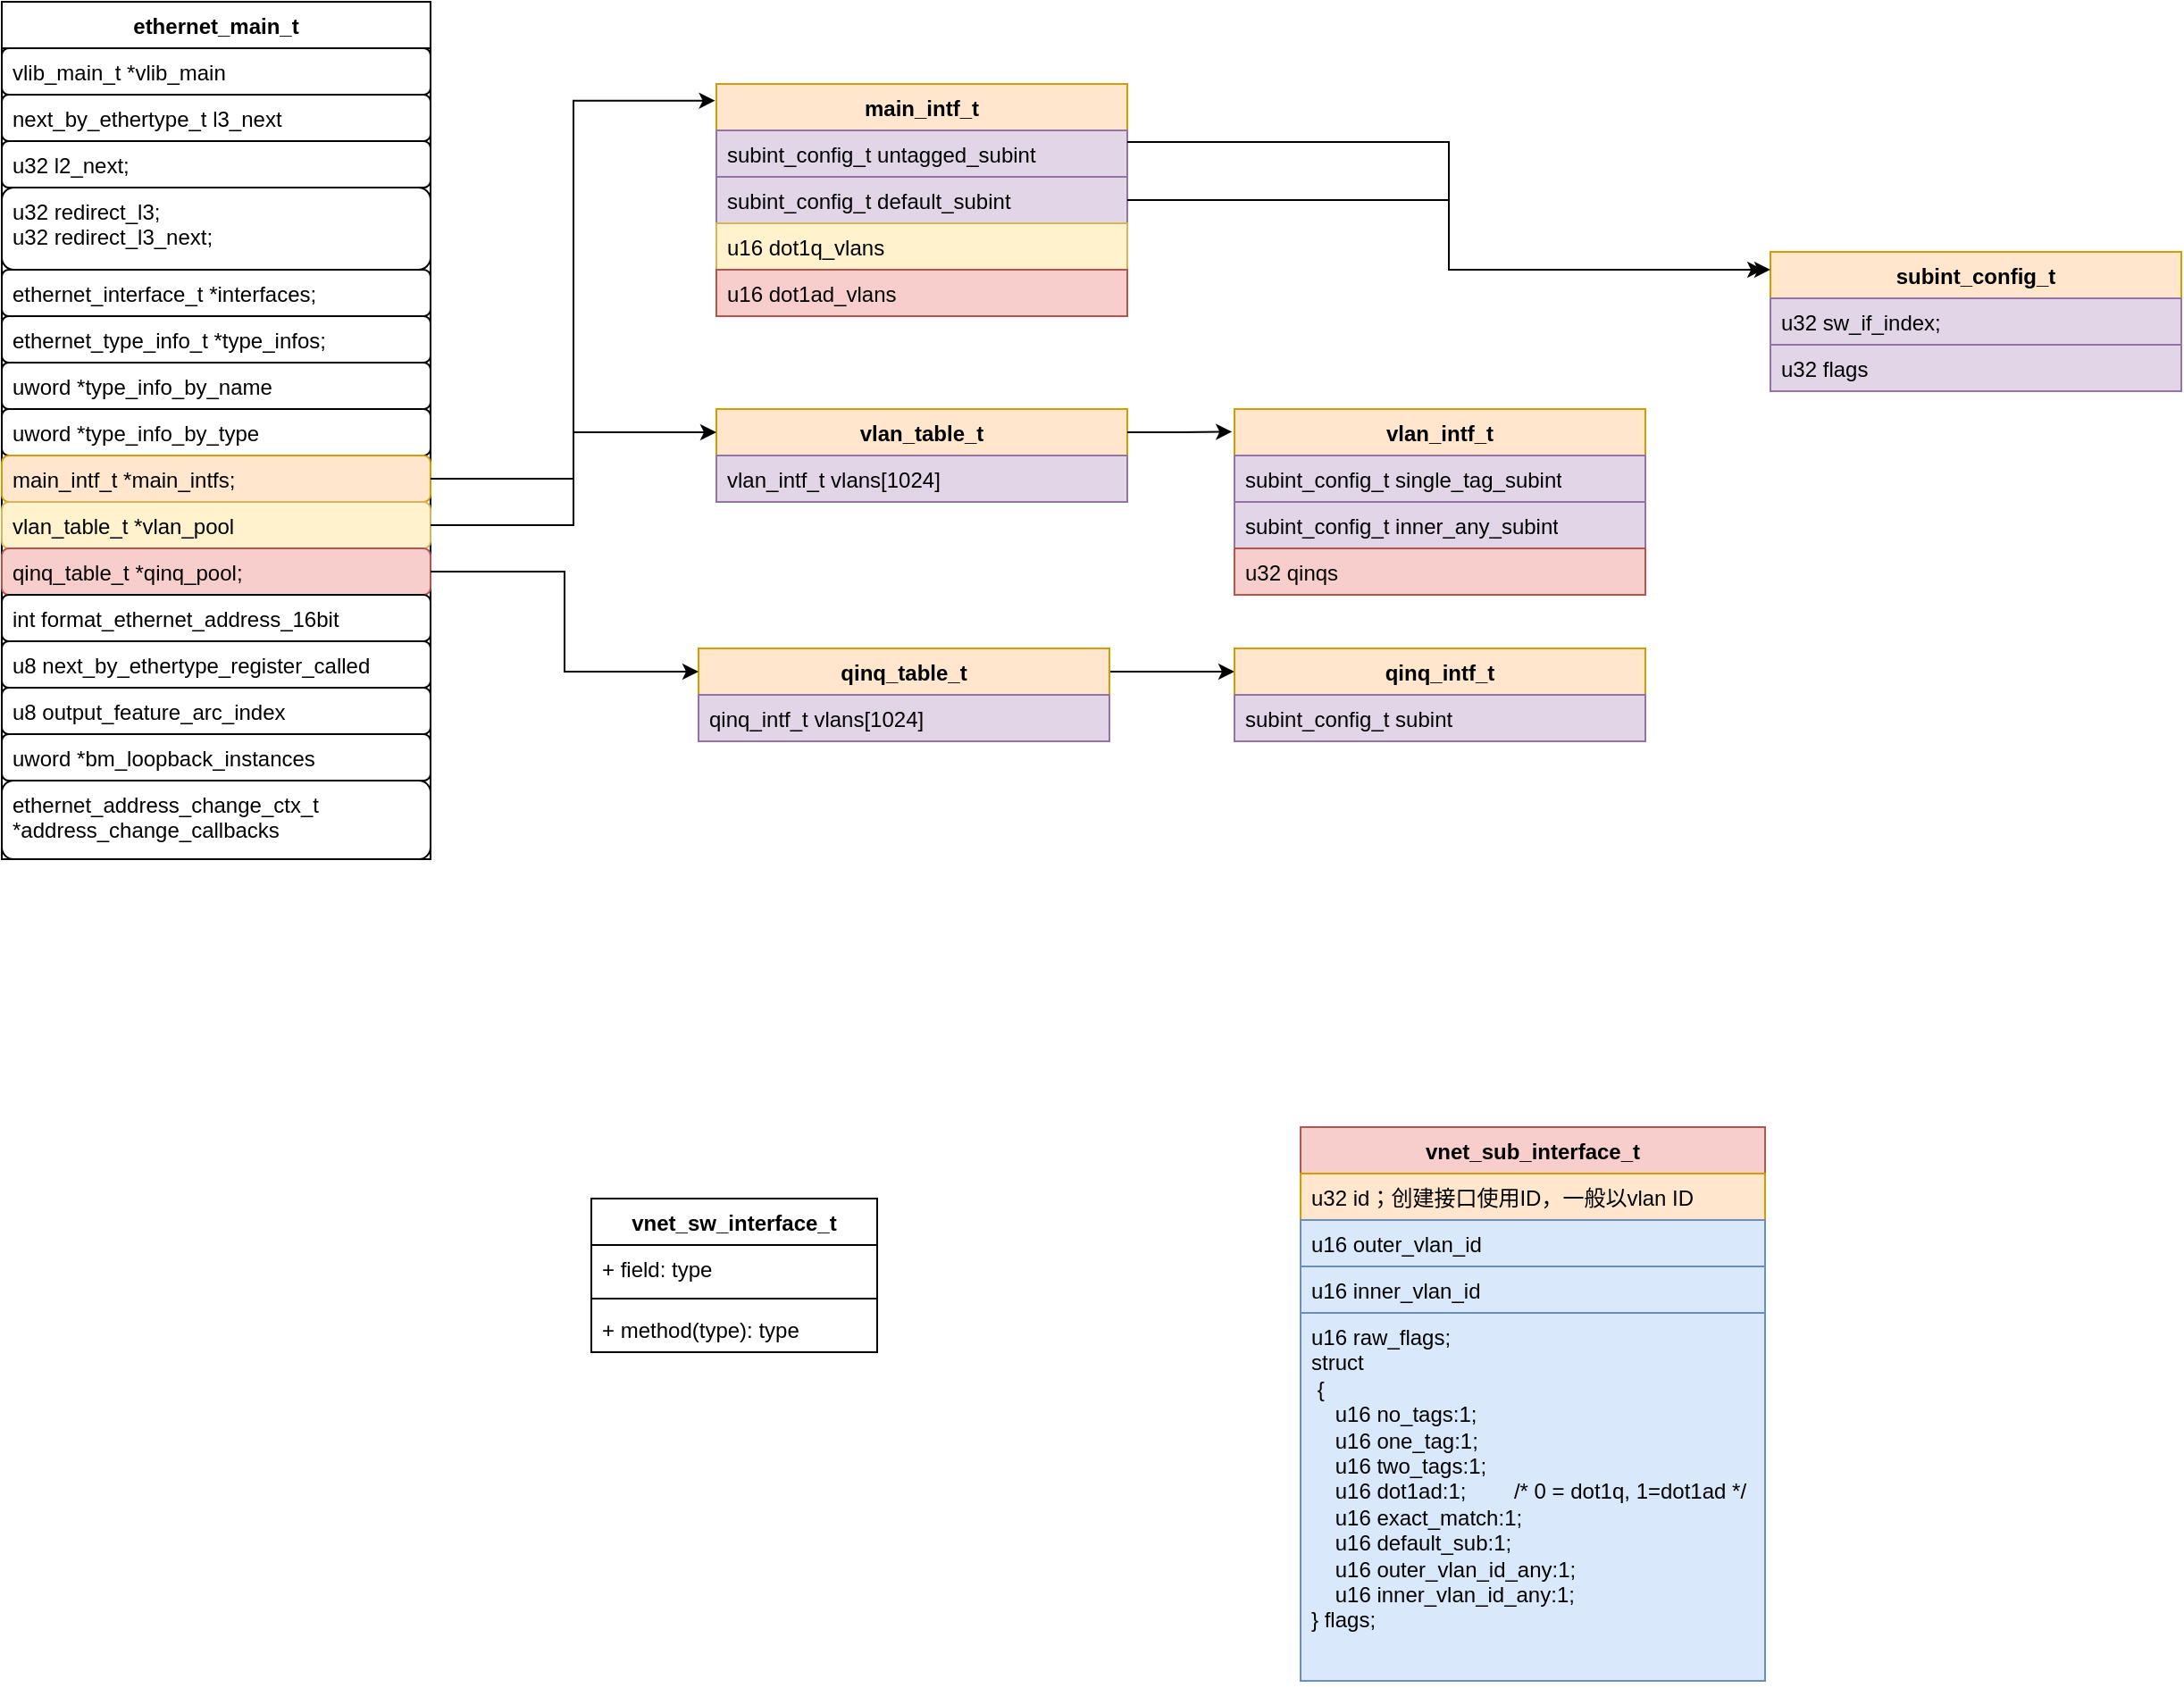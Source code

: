<mxfile version="22.1.17" type="github">
  <diagram name="第 1 页" id="XMRFgrRb3AEoOU9a7_yg">
    <mxGraphModel dx="2074" dy="1106" grid="1" gridSize="10" guides="1" tooltips="1" connect="1" arrows="1" fold="1" page="1" pageScale="1" pageWidth="827" pageHeight="1169" math="0" shadow="0">
      <root>
        <mxCell id="0" />
        <mxCell id="1" parent="0" />
        <mxCell id="PQ3nd2OZXr9GBDzt29_k-1" value="ethernet_main_t" style="swimlane;fontStyle=1;align=center;verticalAlign=top;childLayout=stackLayout;horizontal=1;startSize=26;horizontalStack=0;resizeParent=1;resizeParentMax=0;resizeLast=0;collapsible=1;marginBottom=0;whiteSpace=wrap;html=1;" vertex="1" parent="1">
          <mxGeometry x="100" y="60" width="240" height="480" as="geometry" />
        </mxCell>
        <mxCell id="PQ3nd2OZXr9GBDzt29_k-2" value="vlib_main_t *vlib_main" style="text;strokeColor=default;fillColor=none;align=left;verticalAlign=top;spacingLeft=4;spacingRight=4;overflow=hidden;rotatable=0;points=[[0,0.5],[1,0.5]];portConstraint=eastwest;whiteSpace=wrap;html=1;rounded=1;" vertex="1" parent="PQ3nd2OZXr9GBDzt29_k-1">
          <mxGeometry y="26" width="240" height="26" as="geometry" />
        </mxCell>
        <mxCell id="PQ3nd2OZXr9GBDzt29_k-4" value="next_by_ethertype_t l3_next" style="text;strokeColor=default;fillColor=none;align=left;verticalAlign=top;spacingLeft=4;spacingRight=4;overflow=hidden;rotatable=0;points=[[0,0.5],[1,0.5]];portConstraint=eastwest;whiteSpace=wrap;html=1;rounded=1;" vertex="1" parent="PQ3nd2OZXr9GBDzt29_k-1">
          <mxGeometry y="52" width="240" height="26" as="geometry" />
        </mxCell>
        <mxCell id="PQ3nd2OZXr9GBDzt29_k-5" value="u32 l2_next;" style="text;strokeColor=default;fillColor=none;align=left;verticalAlign=top;spacingLeft=4;spacingRight=4;overflow=hidden;rotatable=0;points=[[0,0.5],[1,0.5]];portConstraint=eastwest;whiteSpace=wrap;html=1;rounded=1;" vertex="1" parent="PQ3nd2OZXr9GBDzt29_k-1">
          <mxGeometry y="78" width="240" height="26" as="geometry" />
        </mxCell>
        <mxCell id="PQ3nd2OZXr9GBDzt29_k-6" value="&lt;div&gt;u32 redirect_l3;&lt;/div&gt;&lt;div&gt;u32 redirect_l3_next;&lt;/div&gt;" style="text;strokeColor=default;fillColor=none;align=left;verticalAlign=top;spacingLeft=4;spacingRight=4;overflow=hidden;rotatable=0;points=[[0,0.5],[1,0.5]];portConstraint=eastwest;whiteSpace=wrap;html=1;rounded=1;" vertex="1" parent="PQ3nd2OZXr9GBDzt29_k-1">
          <mxGeometry y="104" width="240" height="46" as="geometry" />
        </mxCell>
        <mxCell id="PQ3nd2OZXr9GBDzt29_k-7" value="ethernet_interface_t *interfaces;" style="text;strokeColor=default;fillColor=none;align=left;verticalAlign=top;spacingLeft=4;spacingRight=4;overflow=hidden;rotatable=0;points=[[0,0.5],[1,0.5]];portConstraint=eastwest;whiteSpace=wrap;html=1;rounded=1;" vertex="1" parent="PQ3nd2OZXr9GBDzt29_k-1">
          <mxGeometry y="150" width="240" height="26" as="geometry" />
        </mxCell>
        <mxCell id="PQ3nd2OZXr9GBDzt29_k-8" value="ethernet_type_info_t *type_infos;" style="text;strokeColor=default;fillColor=none;align=left;verticalAlign=top;spacingLeft=4;spacingRight=4;overflow=hidden;rotatable=0;points=[[0,0.5],[1,0.5]];portConstraint=eastwest;whiteSpace=wrap;html=1;rounded=1;" vertex="1" parent="PQ3nd2OZXr9GBDzt29_k-1">
          <mxGeometry y="176" width="240" height="26" as="geometry" />
        </mxCell>
        <mxCell id="PQ3nd2OZXr9GBDzt29_k-9" value="uword *type_info_by_name" style="text;strokeColor=default;fillColor=none;align=left;verticalAlign=top;spacingLeft=4;spacingRight=4;overflow=hidden;rotatable=0;points=[[0,0.5],[1,0.5]];portConstraint=eastwest;whiteSpace=wrap;html=1;rounded=1;" vertex="1" parent="PQ3nd2OZXr9GBDzt29_k-1">
          <mxGeometry y="202" width="240" height="26" as="geometry" />
        </mxCell>
        <mxCell id="PQ3nd2OZXr9GBDzt29_k-10" value="uword *type_info_by_type" style="text;strokeColor=default;fillColor=none;align=left;verticalAlign=top;spacingLeft=4;spacingRight=4;overflow=hidden;rotatable=0;points=[[0,0.5],[1,0.5]];portConstraint=eastwest;whiteSpace=wrap;html=1;rounded=1;" vertex="1" parent="PQ3nd2OZXr9GBDzt29_k-1">
          <mxGeometry y="228" width="240" height="26" as="geometry" />
        </mxCell>
        <mxCell id="PQ3nd2OZXr9GBDzt29_k-11" value="main_intf_t *main_intfs;" style="text;strokeColor=#d79b00;fillColor=#ffe6cc;align=left;verticalAlign=top;spacingLeft=4;spacingRight=4;overflow=hidden;rotatable=0;points=[[0,0.5],[1,0.5]];portConstraint=eastwest;whiteSpace=wrap;html=1;rounded=1;" vertex="1" parent="PQ3nd2OZXr9GBDzt29_k-1">
          <mxGeometry y="254" width="240" height="26" as="geometry" />
        </mxCell>
        <mxCell id="PQ3nd2OZXr9GBDzt29_k-12" value="vlan_table_t *vlan_pool" style="text;strokeColor=#d6b656;fillColor=#fff2cc;align=left;verticalAlign=top;spacingLeft=4;spacingRight=4;overflow=hidden;rotatable=0;points=[[0,0.5],[1,0.5]];portConstraint=eastwest;whiteSpace=wrap;html=1;rounded=1;" vertex="1" parent="PQ3nd2OZXr9GBDzt29_k-1">
          <mxGeometry y="280" width="240" height="26" as="geometry" />
        </mxCell>
        <mxCell id="PQ3nd2OZXr9GBDzt29_k-13" value="qinq_table_t *qinq_pool;" style="text;strokeColor=#b85450;fillColor=#f8cecc;align=left;verticalAlign=top;spacingLeft=4;spacingRight=4;overflow=hidden;rotatable=0;points=[[0,0.5],[1,0.5]];portConstraint=eastwest;whiteSpace=wrap;html=1;rounded=1;" vertex="1" parent="PQ3nd2OZXr9GBDzt29_k-1">
          <mxGeometry y="306" width="240" height="26" as="geometry" />
        </mxCell>
        <mxCell id="PQ3nd2OZXr9GBDzt29_k-14" value="int format_ethernet_address_16bit" style="text;strokeColor=default;fillColor=none;align=left;verticalAlign=top;spacingLeft=4;spacingRight=4;overflow=hidden;rotatable=0;points=[[0,0.5],[1,0.5]];portConstraint=eastwest;whiteSpace=wrap;html=1;rounded=1;" vertex="1" parent="PQ3nd2OZXr9GBDzt29_k-1">
          <mxGeometry y="332" width="240" height="26" as="geometry" />
        </mxCell>
        <mxCell id="PQ3nd2OZXr9GBDzt29_k-15" value="u8 next_by_ethertype_register_called" style="text;strokeColor=default;fillColor=none;align=left;verticalAlign=top;spacingLeft=4;spacingRight=4;overflow=hidden;rotatable=0;points=[[0,0.5],[1,0.5]];portConstraint=eastwest;whiteSpace=wrap;html=1;rounded=1;" vertex="1" parent="PQ3nd2OZXr9GBDzt29_k-1">
          <mxGeometry y="358" width="240" height="26" as="geometry" />
        </mxCell>
        <mxCell id="PQ3nd2OZXr9GBDzt29_k-16" value="u8 output_feature_arc_index" style="text;strokeColor=default;fillColor=none;align=left;verticalAlign=top;spacingLeft=4;spacingRight=4;overflow=hidden;rotatable=0;points=[[0,0.5],[1,0.5]];portConstraint=eastwest;whiteSpace=wrap;html=1;rounded=1;" vertex="1" parent="PQ3nd2OZXr9GBDzt29_k-1">
          <mxGeometry y="384" width="240" height="26" as="geometry" />
        </mxCell>
        <mxCell id="PQ3nd2OZXr9GBDzt29_k-17" value="uword *bm_loopback_instances" style="text;strokeColor=default;fillColor=none;align=left;verticalAlign=top;spacingLeft=4;spacingRight=4;overflow=hidden;rotatable=0;points=[[0,0.5],[1,0.5]];portConstraint=eastwest;whiteSpace=wrap;html=1;rounded=1;" vertex="1" parent="PQ3nd2OZXr9GBDzt29_k-1">
          <mxGeometry y="410" width="240" height="26" as="geometry" />
        </mxCell>
        <mxCell id="PQ3nd2OZXr9GBDzt29_k-18" value="ethernet_address_change_ctx_t *address_change_callbacks" style="text;strokeColor=default;fillColor=none;align=left;verticalAlign=top;spacingLeft=4;spacingRight=4;overflow=hidden;rotatable=0;points=[[0,0.5],[1,0.5]];portConstraint=eastwest;whiteSpace=wrap;html=1;rounded=1;" vertex="1" parent="PQ3nd2OZXr9GBDzt29_k-1">
          <mxGeometry y="436" width="240" height="44" as="geometry" />
        </mxCell>
        <mxCell id="PQ3nd2OZXr9GBDzt29_k-19" value="main_intf_t" style="swimlane;fontStyle=1;align=center;verticalAlign=top;childLayout=stackLayout;horizontal=1;startSize=26;horizontalStack=0;resizeParent=1;resizeParentMax=0;resizeLast=0;collapsible=1;marginBottom=0;whiteSpace=wrap;html=1;fillColor=#ffe6cc;strokeColor=#d79b00;" vertex="1" parent="1">
          <mxGeometry x="500" y="106" width="230" height="130" as="geometry" />
        </mxCell>
        <mxCell id="PQ3nd2OZXr9GBDzt29_k-20" value="subint_config_t untagged_subint" style="text;strokeColor=#9673a6;fillColor=#e1d5e7;align=left;verticalAlign=top;spacingLeft=4;spacingRight=4;overflow=hidden;rotatable=0;points=[[0,0.5],[1,0.5]];portConstraint=eastwest;whiteSpace=wrap;html=1;" vertex="1" parent="PQ3nd2OZXr9GBDzt29_k-19">
          <mxGeometry y="26" width="230" height="26" as="geometry" />
        </mxCell>
        <mxCell id="PQ3nd2OZXr9GBDzt29_k-22" value="subint_config_t default_subint" style="text;strokeColor=#9673a6;fillColor=#e1d5e7;align=left;verticalAlign=top;spacingLeft=4;spacingRight=4;overflow=hidden;rotatable=0;points=[[0,0.5],[1,0.5]];portConstraint=eastwest;whiteSpace=wrap;html=1;" vertex="1" parent="PQ3nd2OZXr9GBDzt29_k-19">
          <mxGeometry y="52" width="230" height="26" as="geometry" />
        </mxCell>
        <mxCell id="PQ3nd2OZXr9GBDzt29_k-23" value="u16 dot1q_vlans" style="text;strokeColor=#d6b656;fillColor=#fff2cc;align=left;verticalAlign=top;spacingLeft=4;spacingRight=4;overflow=hidden;rotatable=0;points=[[0,0.5],[1,0.5]];portConstraint=eastwest;whiteSpace=wrap;html=1;" vertex="1" parent="PQ3nd2OZXr9GBDzt29_k-19">
          <mxGeometry y="78" width="230" height="26" as="geometry" />
        </mxCell>
        <mxCell id="PQ3nd2OZXr9GBDzt29_k-24" value="u16 dot1ad_vlans" style="text;strokeColor=#b85450;fillColor=#f8cecc;align=left;verticalAlign=top;spacingLeft=4;spacingRight=4;overflow=hidden;rotatable=0;points=[[0,0.5],[1,0.5]];portConstraint=eastwest;whiteSpace=wrap;html=1;" vertex="1" parent="PQ3nd2OZXr9GBDzt29_k-19">
          <mxGeometry y="104" width="230" height="26" as="geometry" />
        </mxCell>
        <mxCell id="PQ3nd2OZXr9GBDzt29_k-25" value="vlan_table_t" style="swimlane;fontStyle=1;align=center;verticalAlign=top;childLayout=stackLayout;horizontal=1;startSize=26;horizontalStack=0;resizeParent=1;resizeParentMax=0;resizeLast=0;collapsible=1;marginBottom=0;whiteSpace=wrap;html=1;fillColor=#ffe6cc;strokeColor=#d79b00;" vertex="1" parent="1">
          <mxGeometry x="500" y="288" width="230" height="52" as="geometry" />
        </mxCell>
        <mxCell id="PQ3nd2OZXr9GBDzt29_k-26" value="vlan_intf_t vlans[1024]" style="text;strokeColor=#9673a6;fillColor=#e1d5e7;align=left;verticalAlign=top;spacingLeft=4;spacingRight=4;overflow=hidden;rotatable=0;points=[[0,0.5],[1,0.5]];portConstraint=eastwest;whiteSpace=wrap;html=1;" vertex="1" parent="PQ3nd2OZXr9GBDzt29_k-25">
          <mxGeometry y="26" width="230" height="26" as="geometry" />
        </mxCell>
        <mxCell id="PQ3nd2OZXr9GBDzt29_k-49" style="edgeStyle=orthogonalEdgeStyle;rounded=0;orthogonalLoop=1;jettySize=auto;html=1;exitX=1;exitY=0.25;exitDx=0;exitDy=0;entryX=0;entryY=0.25;entryDx=0;entryDy=0;" edge="1" parent="1" source="PQ3nd2OZXr9GBDzt29_k-30" target="PQ3nd2OZXr9GBDzt29_k-36">
          <mxGeometry relative="1" as="geometry" />
        </mxCell>
        <mxCell id="PQ3nd2OZXr9GBDzt29_k-30" value="qinq_table_t" style="swimlane;fontStyle=1;align=center;verticalAlign=top;childLayout=stackLayout;horizontal=1;startSize=26;horizontalStack=0;resizeParent=1;resizeParentMax=0;resizeLast=0;collapsible=1;marginBottom=0;whiteSpace=wrap;html=1;fillColor=#ffe6cc;strokeColor=#d79b00;" vertex="1" parent="1">
          <mxGeometry x="490" y="422" width="230" height="52" as="geometry" />
        </mxCell>
        <mxCell id="PQ3nd2OZXr9GBDzt29_k-31" value="qinq_intf_t vlans[1024]" style="text;strokeColor=#9673a6;fillColor=#e1d5e7;align=left;verticalAlign=top;spacingLeft=4;spacingRight=4;overflow=hidden;rotatable=0;points=[[0,0.5],[1,0.5]];portConstraint=eastwest;whiteSpace=wrap;html=1;" vertex="1" parent="PQ3nd2OZXr9GBDzt29_k-30">
          <mxGeometry y="26" width="230" height="26" as="geometry" />
        </mxCell>
        <mxCell id="PQ3nd2OZXr9GBDzt29_k-32" value="vlan_intf_t" style="swimlane;fontStyle=1;align=center;verticalAlign=top;childLayout=stackLayout;horizontal=1;startSize=26;horizontalStack=0;resizeParent=1;resizeParentMax=0;resizeLast=0;collapsible=1;marginBottom=0;whiteSpace=wrap;html=1;fillColor=#ffe6cc;strokeColor=#d79b00;" vertex="1" parent="1">
          <mxGeometry x="790" y="288" width="230" height="104" as="geometry" />
        </mxCell>
        <mxCell id="PQ3nd2OZXr9GBDzt29_k-33" value="subint_config_t single_tag_subint" style="text;strokeColor=#9673a6;fillColor=#e1d5e7;align=left;verticalAlign=top;spacingLeft=4;spacingRight=4;overflow=hidden;rotatable=0;points=[[0,0.5],[1,0.5]];portConstraint=eastwest;whiteSpace=wrap;html=1;" vertex="1" parent="PQ3nd2OZXr9GBDzt29_k-32">
          <mxGeometry y="26" width="230" height="26" as="geometry" />
        </mxCell>
        <mxCell id="PQ3nd2OZXr9GBDzt29_k-34" value="subint_config_t inner_any_subint" style="text;strokeColor=#9673a6;fillColor=#e1d5e7;align=left;verticalAlign=top;spacingLeft=4;spacingRight=4;overflow=hidden;rotatable=0;points=[[0,0.5],[1,0.5]];portConstraint=eastwest;whiteSpace=wrap;html=1;" vertex="1" parent="PQ3nd2OZXr9GBDzt29_k-32">
          <mxGeometry y="52" width="230" height="26" as="geometry" />
        </mxCell>
        <mxCell id="PQ3nd2OZXr9GBDzt29_k-35" value="u32 qinqs" style="text;strokeColor=#b85450;fillColor=#f8cecc;align=left;verticalAlign=top;spacingLeft=4;spacingRight=4;overflow=hidden;rotatable=0;points=[[0,0.5],[1,0.5]];portConstraint=eastwest;whiteSpace=wrap;html=1;" vertex="1" parent="PQ3nd2OZXr9GBDzt29_k-32">
          <mxGeometry y="78" width="230" height="26" as="geometry" />
        </mxCell>
        <mxCell id="PQ3nd2OZXr9GBDzt29_k-36" value="qinq_intf_t" style="swimlane;fontStyle=1;align=center;verticalAlign=top;childLayout=stackLayout;horizontal=1;startSize=26;horizontalStack=0;resizeParent=1;resizeParentMax=0;resizeLast=0;collapsible=1;marginBottom=0;whiteSpace=wrap;html=1;fillColor=#ffe6cc;strokeColor=#d79b00;" vertex="1" parent="1">
          <mxGeometry x="790" y="422" width="230" height="52" as="geometry" />
        </mxCell>
        <mxCell id="PQ3nd2OZXr9GBDzt29_k-37" value="subint_config_t subint" style="text;strokeColor=#9673a6;fillColor=#e1d5e7;align=left;verticalAlign=top;spacingLeft=4;spacingRight=4;overflow=hidden;rotatable=0;points=[[0,0.5],[1,0.5]];portConstraint=eastwest;whiteSpace=wrap;html=1;" vertex="1" parent="PQ3nd2OZXr9GBDzt29_k-36">
          <mxGeometry y="26" width="230" height="26" as="geometry" />
        </mxCell>
        <mxCell id="PQ3nd2OZXr9GBDzt29_k-40" value="subint_config_t" style="swimlane;fontStyle=1;align=center;verticalAlign=top;childLayout=stackLayout;horizontal=1;startSize=26;horizontalStack=0;resizeParent=1;resizeParentMax=0;resizeLast=0;collapsible=1;marginBottom=0;whiteSpace=wrap;html=1;fillColor=#ffe6cc;strokeColor=#d79b00;" vertex="1" parent="1">
          <mxGeometry x="1090" y="200" width="230" height="78" as="geometry" />
        </mxCell>
        <mxCell id="PQ3nd2OZXr9GBDzt29_k-41" value="u32 sw_if_index;" style="text;strokeColor=#9673a6;fillColor=#e1d5e7;align=left;verticalAlign=top;spacingLeft=4;spacingRight=4;overflow=hidden;rotatable=0;points=[[0,0.5],[1,0.5]];portConstraint=eastwest;whiteSpace=wrap;html=1;" vertex="1" parent="PQ3nd2OZXr9GBDzt29_k-40">
          <mxGeometry y="26" width="230" height="26" as="geometry" />
        </mxCell>
        <mxCell id="PQ3nd2OZXr9GBDzt29_k-42" value="u32 flags" style="text;strokeColor=#9673a6;fillColor=#e1d5e7;align=left;verticalAlign=top;spacingLeft=4;spacingRight=4;overflow=hidden;rotatable=0;points=[[0,0.5],[1,0.5]];portConstraint=eastwest;whiteSpace=wrap;html=1;" vertex="1" parent="PQ3nd2OZXr9GBDzt29_k-40">
          <mxGeometry y="52" width="230" height="26" as="geometry" />
        </mxCell>
        <mxCell id="PQ3nd2OZXr9GBDzt29_k-46" style="edgeStyle=orthogonalEdgeStyle;rounded=0;orthogonalLoop=1;jettySize=auto;html=1;exitX=1;exitY=0.5;exitDx=0;exitDy=0;entryX=0;entryY=0.25;entryDx=0;entryDy=0;" edge="1" parent="1" source="PQ3nd2OZXr9GBDzt29_k-13" target="PQ3nd2OZXr9GBDzt29_k-30">
          <mxGeometry relative="1" as="geometry" />
        </mxCell>
        <mxCell id="PQ3nd2OZXr9GBDzt29_k-47" style="edgeStyle=orthogonalEdgeStyle;rounded=0;orthogonalLoop=1;jettySize=auto;html=1;exitX=1;exitY=0.5;exitDx=0;exitDy=0;entryX=0;entryY=0.25;entryDx=0;entryDy=0;" edge="1" parent="1" source="PQ3nd2OZXr9GBDzt29_k-12" target="PQ3nd2OZXr9GBDzt29_k-25">
          <mxGeometry relative="1" as="geometry" />
        </mxCell>
        <mxCell id="PQ3nd2OZXr9GBDzt29_k-48" style="edgeStyle=orthogonalEdgeStyle;rounded=0;orthogonalLoop=1;jettySize=auto;html=1;exitX=1;exitY=0.5;exitDx=0;exitDy=0;entryX=-0.003;entryY=0.072;entryDx=0;entryDy=0;entryPerimeter=0;" edge="1" parent="1" source="PQ3nd2OZXr9GBDzt29_k-11" target="PQ3nd2OZXr9GBDzt29_k-19">
          <mxGeometry relative="1" as="geometry" />
        </mxCell>
        <mxCell id="PQ3nd2OZXr9GBDzt29_k-50" style="edgeStyle=orthogonalEdgeStyle;rounded=0;orthogonalLoop=1;jettySize=auto;html=1;exitX=1;exitY=0.25;exitDx=0;exitDy=0;entryX=-0.006;entryY=0.122;entryDx=0;entryDy=0;entryPerimeter=0;" edge="1" parent="1" source="PQ3nd2OZXr9GBDzt29_k-25" target="PQ3nd2OZXr9GBDzt29_k-32">
          <mxGeometry relative="1" as="geometry" />
        </mxCell>
        <mxCell id="PQ3nd2OZXr9GBDzt29_k-51" style="edgeStyle=orthogonalEdgeStyle;rounded=0;orthogonalLoop=1;jettySize=auto;html=1;exitX=1;exitY=0.25;exitDx=0;exitDy=0;entryX=-0.017;entryY=0.128;entryDx=0;entryDy=0;entryPerimeter=0;" edge="1" parent="1" source="PQ3nd2OZXr9GBDzt29_k-19" target="PQ3nd2OZXr9GBDzt29_k-40">
          <mxGeometry relative="1" as="geometry" />
        </mxCell>
        <mxCell id="PQ3nd2OZXr9GBDzt29_k-53" style="edgeStyle=orthogonalEdgeStyle;rounded=0;orthogonalLoop=1;jettySize=auto;html=1;exitX=1;exitY=0.5;exitDx=0;exitDy=0;entryX=0;entryY=0.128;entryDx=0;entryDy=0;entryPerimeter=0;" edge="1" parent="1" source="PQ3nd2OZXr9GBDzt29_k-19" target="PQ3nd2OZXr9GBDzt29_k-40">
          <mxGeometry relative="1" as="geometry" />
        </mxCell>
        <mxCell id="PQ3nd2OZXr9GBDzt29_k-55" value="vnet_sw_interface_t" style="swimlane;fontStyle=1;align=center;verticalAlign=top;childLayout=stackLayout;horizontal=1;startSize=26;horizontalStack=0;resizeParent=1;resizeParentMax=0;resizeLast=0;collapsible=1;marginBottom=0;whiteSpace=wrap;html=1;" vertex="1" parent="1">
          <mxGeometry x="430" y="730" width="160" height="86" as="geometry" />
        </mxCell>
        <mxCell id="PQ3nd2OZXr9GBDzt29_k-56" value="+ field: type" style="text;strokeColor=none;fillColor=none;align=left;verticalAlign=top;spacingLeft=4;spacingRight=4;overflow=hidden;rotatable=0;points=[[0,0.5],[1,0.5]];portConstraint=eastwest;whiteSpace=wrap;html=1;" vertex="1" parent="PQ3nd2OZXr9GBDzt29_k-55">
          <mxGeometry y="26" width="160" height="26" as="geometry" />
        </mxCell>
        <mxCell id="PQ3nd2OZXr9GBDzt29_k-57" value="" style="line;strokeWidth=1;fillColor=none;align=left;verticalAlign=middle;spacingTop=-1;spacingLeft=3;spacingRight=3;rotatable=0;labelPosition=right;points=[];portConstraint=eastwest;strokeColor=inherit;" vertex="1" parent="PQ3nd2OZXr9GBDzt29_k-55">
          <mxGeometry y="52" width="160" height="8" as="geometry" />
        </mxCell>
        <mxCell id="PQ3nd2OZXr9GBDzt29_k-58" value="+ method(type): type" style="text;strokeColor=none;fillColor=none;align=left;verticalAlign=top;spacingLeft=4;spacingRight=4;overflow=hidden;rotatable=0;points=[[0,0.5],[1,0.5]];portConstraint=eastwest;whiteSpace=wrap;html=1;" vertex="1" parent="PQ3nd2OZXr9GBDzt29_k-55">
          <mxGeometry y="60" width="160" height="26" as="geometry" />
        </mxCell>
        <mxCell id="PQ3nd2OZXr9GBDzt29_k-59" value="vnet_sub_interface_t" style="swimlane;fontStyle=1;align=center;verticalAlign=top;childLayout=stackLayout;horizontal=1;startSize=26;horizontalStack=0;resizeParent=1;resizeParentMax=0;resizeLast=0;collapsible=1;marginBottom=0;whiteSpace=wrap;html=1;fillColor=#f8cecc;strokeColor=#b85450;" vertex="1" parent="1">
          <mxGeometry x="827" y="690" width="260" height="310" as="geometry" />
        </mxCell>
        <mxCell id="PQ3nd2OZXr9GBDzt29_k-60" value="u32 id；创建接口使用ID，一般以vlan ID" style="text;strokeColor=#d79b00;fillColor=#ffe6cc;align=left;verticalAlign=top;spacingLeft=4;spacingRight=4;overflow=hidden;rotatable=0;points=[[0,0.5],[1,0.5]];portConstraint=eastwest;whiteSpace=wrap;html=1;" vertex="1" parent="PQ3nd2OZXr9GBDzt29_k-59">
          <mxGeometry y="26" width="260" height="26" as="geometry" />
        </mxCell>
        <mxCell id="PQ3nd2OZXr9GBDzt29_k-62" value="u16 outer_vlan_id" style="text;strokeColor=#6c8ebf;fillColor=#dae8fc;align=left;verticalAlign=top;spacingLeft=4;spacingRight=4;overflow=hidden;rotatable=0;points=[[0,0.5],[1,0.5]];portConstraint=eastwest;whiteSpace=wrap;html=1;" vertex="1" parent="PQ3nd2OZXr9GBDzt29_k-59">
          <mxGeometry y="52" width="260" height="26" as="geometry" />
        </mxCell>
        <mxCell id="PQ3nd2OZXr9GBDzt29_k-63" value="u16 inner_vlan_id" style="text;strokeColor=#6c8ebf;fillColor=#dae8fc;align=left;verticalAlign=top;spacingLeft=4;spacingRight=4;overflow=hidden;rotatable=0;points=[[0,0.5],[1,0.5]];portConstraint=eastwest;whiteSpace=wrap;html=1;" vertex="1" parent="PQ3nd2OZXr9GBDzt29_k-59">
          <mxGeometry y="78" width="260" height="26" as="geometry" />
        </mxCell>
        <mxCell id="PQ3nd2OZXr9GBDzt29_k-64" value="&lt;div&gt;u16 raw_flags;&lt;/div&gt;&lt;div&gt;struct&lt;/div&gt;&lt;div&gt;&amp;nbsp;{&lt;/div&gt;&lt;div&gt;&amp;nbsp; &amp;nbsp; u16 no_tags:1;&lt;span style=&quot;&quot;&gt;&lt;/span&gt;&lt;/div&gt;&lt;div&gt;&lt;span style=&quot;&quot;&gt;&lt;span style=&quot;&quot;&gt;&lt;span style=&quot;white-space: pre;&quot;&gt;&amp;nbsp;&amp;nbsp;&amp;nbsp;&amp;nbsp;&lt;/span&gt;&lt;/span&gt;u16 one_tag:1;&lt;/span&gt;&lt;/div&gt;&lt;div&gt;&lt;span style=&quot;&quot;&gt;&lt;span style=&quot;&quot;&gt;&lt;span style=&quot;white-space: pre;&quot;&gt;&amp;nbsp;&amp;nbsp;&amp;nbsp;&amp;nbsp;&lt;/span&gt;&lt;/span&gt;u16 two_tags:1;&lt;/span&gt;&lt;/div&gt;&lt;div&gt;&lt;span style=&quot;&quot;&gt;&lt;span style=&quot;&quot;&gt;&lt;span style=&quot;white-space: pre;&quot;&gt;&amp;nbsp;&amp;nbsp;&amp;nbsp;&amp;nbsp;&lt;/span&gt;&lt;/span&gt;u16 dot1ad:1;&lt;span style=&quot;&quot;&gt;&lt;span style=&quot;white-space: pre;&quot;&gt;&amp;nbsp;&amp;nbsp;&amp;nbsp;&amp;nbsp;&lt;/span&gt;&lt;span style=&quot;white-space: pre;&quot;&gt;&amp;nbsp;&amp;nbsp;&amp;nbsp;&amp;nbsp;&lt;/span&gt;&lt;/span&gt;/* 0 = dot1q, 1=dot1ad */&lt;/span&gt;&lt;/div&gt;&lt;div&gt;&lt;span style=&quot;&quot;&gt;&lt;span style=&quot;&quot;&gt;&lt;span style=&quot;white-space: pre;&quot;&gt;&amp;nbsp;&amp;nbsp;&amp;nbsp;&amp;nbsp;&lt;/span&gt;&lt;/span&gt;u16 exact_match:1;&lt;/span&gt;&lt;/div&gt;&lt;div&gt;&lt;span style=&quot;&quot;&gt;&lt;span style=&quot;&quot;&gt;&lt;span style=&quot;white-space: pre;&quot;&gt;&amp;nbsp;&amp;nbsp;&amp;nbsp;&amp;nbsp;&lt;/span&gt;&lt;/span&gt;u16 default_sub:1;&lt;/span&gt;&lt;/div&gt;&lt;div&gt;&lt;span style=&quot;&quot;&gt;&lt;span style=&quot;&quot;&gt;&lt;span style=&quot;white-space: pre;&quot;&gt;&amp;nbsp;&amp;nbsp;&amp;nbsp;&amp;nbsp;&lt;/span&gt;&lt;/span&gt;u16 outer_vlan_id_any:1;&lt;/span&gt;&lt;/div&gt;&lt;div&gt;&lt;span style=&quot;&quot;&gt;&lt;span style=&quot;&quot;&gt;&lt;span style=&quot;white-space: pre;&quot;&gt;&amp;nbsp;&amp;nbsp;&amp;nbsp;&amp;nbsp;&lt;/span&gt;&lt;/span&gt;u16 inner_vlan_id_any:1;&lt;/span&gt;&lt;/div&gt;&lt;div&gt;&lt;span style=&quot;background-color: initial;&quot;&gt;} flags;&lt;/span&gt;&lt;/div&gt;" style="text;strokeColor=#6c8ebf;fillColor=#dae8fc;align=left;verticalAlign=top;spacingLeft=4;spacingRight=4;overflow=hidden;rotatable=0;points=[[0,0.5],[1,0.5]];portConstraint=eastwest;whiteSpace=wrap;html=1;" vertex="1" parent="PQ3nd2OZXr9GBDzt29_k-59">
          <mxGeometry y="104" width="260" height="206" as="geometry" />
        </mxCell>
      </root>
    </mxGraphModel>
  </diagram>
</mxfile>
